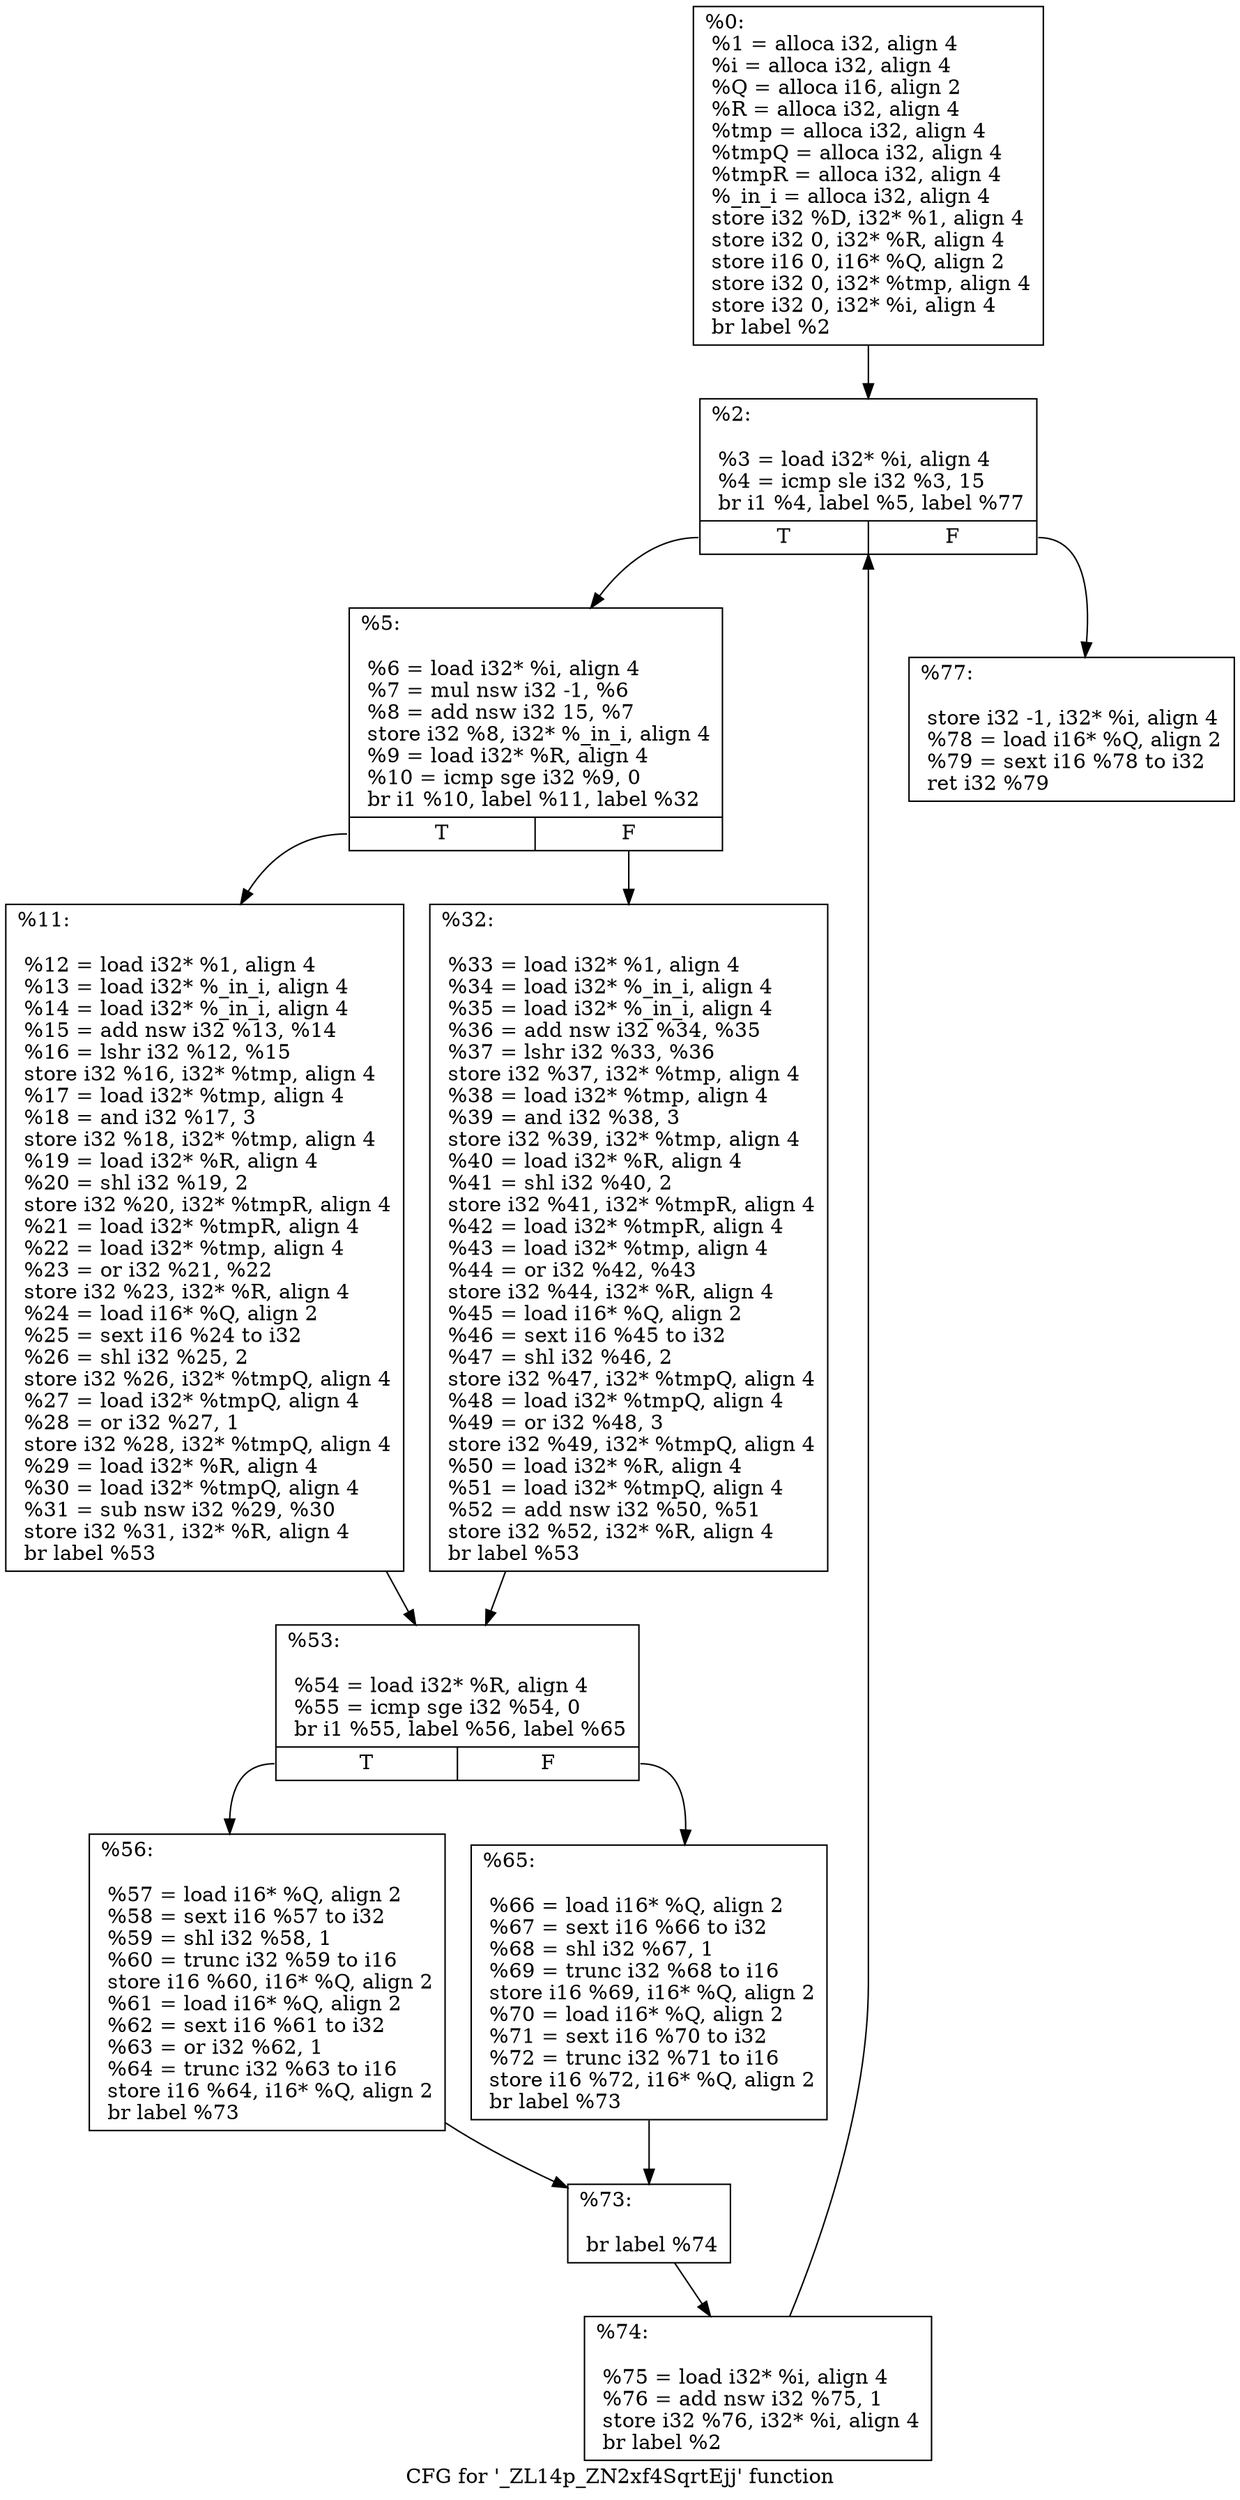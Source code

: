 digraph "CFG for '_ZL14p_ZN2xf4SqrtEjj' function" {
	label="CFG for '_ZL14p_ZN2xf4SqrtEjj' function";

	Node0x2d0ed00 [shape=record,label="{%0:\l  %1 = alloca i32, align 4\l  %i = alloca i32, align 4\l  %Q = alloca i16, align 2\l  %R = alloca i32, align 4\l  %tmp = alloca i32, align 4\l  %tmpQ = alloca i32, align 4\l  %tmpR = alloca i32, align 4\l  %_in_i = alloca i32, align 4\l  store i32 %D, i32* %1, align 4\l  store i32 0, i32* %R, align 4\l  store i16 0, i16* %Q, align 2\l  store i32 0, i32* %tmp, align 4\l  store i32 0, i32* %i, align 4\l  br label %2\l}"];
	Node0x2d0ed00 -> Node0x2d11420;
	Node0x2d11420 [shape=record,label="{%2:\l\l  %3 = load i32* %i, align 4\l  %4 = icmp sle i32 %3, 15\l  br i1 %4, label %5, label %77\l|{<s0>T|<s1>F}}"];
	Node0x2d11420:s0 -> Node0x2d11660;
	Node0x2d11420:s1 -> Node0x2d116c0;
	Node0x2d11660 [shape=record,label="{%5:\l\l  %6 = load i32* %i, align 4\l  %7 = mul nsw i32 -1, %6\l  %8 = add nsw i32 15, %7\l  store i32 %8, i32* %_in_i, align 4\l  %9 = load i32* %R, align 4\l  %10 = icmp sge i32 %9, 0\l  br i1 %10, label %11, label %32\l|{<s0>T|<s1>F}}"];
	Node0x2d11660:s0 -> Node0x2d11bf0;
	Node0x2d11660:s1 -> Node0x2d11c50;
	Node0x2d11bf0 [shape=record,label="{%11:\l\l  %12 = load i32* %1, align 4\l  %13 = load i32* %_in_i, align 4\l  %14 = load i32* %_in_i, align 4\l  %15 = add nsw i32 %13, %14\l  %16 = lshr i32 %12, %15\l  store i32 %16, i32* %tmp, align 4\l  %17 = load i32* %tmp, align 4\l  %18 = and i32 %17, 3\l  store i32 %18, i32* %tmp, align 4\l  %19 = load i32* %R, align 4\l  %20 = shl i32 %19, 2\l  store i32 %20, i32* %tmpR, align 4\l  %21 = load i32* %tmpR, align 4\l  %22 = load i32* %tmp, align 4\l  %23 = or i32 %21, %22\l  store i32 %23, i32* %R, align 4\l  %24 = load i16* %Q, align 2\l  %25 = sext i16 %24 to i32\l  %26 = shl i32 %25, 2\l  store i32 %26, i32* %tmpQ, align 4\l  %27 = load i32* %tmpQ, align 4\l  %28 = or i32 %27, 1\l  store i32 %28, i32* %tmpQ, align 4\l  %29 = load i32* %R, align 4\l  %30 = load i32* %tmpQ, align 4\l  %31 = sub nsw i32 %29, %30\l  store i32 %31, i32* %R, align 4\l  br label %53\l}"];
	Node0x2d11bf0 -> Node0x2d12b40;
	Node0x2d11c50 [shape=record,label="{%32:\l\l  %33 = load i32* %1, align 4\l  %34 = load i32* %_in_i, align 4\l  %35 = load i32* %_in_i, align 4\l  %36 = add nsw i32 %34, %35\l  %37 = lshr i32 %33, %36\l  store i32 %37, i32* %tmp, align 4\l  %38 = load i32* %tmp, align 4\l  %39 = and i32 %38, 3\l  store i32 %39, i32* %tmp, align 4\l  %40 = load i32* %R, align 4\l  %41 = shl i32 %40, 2\l  store i32 %41, i32* %tmpR, align 4\l  %42 = load i32* %tmpR, align 4\l  %43 = load i32* %tmp, align 4\l  %44 = or i32 %42, %43\l  store i32 %44, i32* %R, align 4\l  %45 = load i16* %Q, align 2\l  %46 = sext i16 %45 to i32\l  %47 = shl i32 %46, 2\l  store i32 %47, i32* %tmpQ, align 4\l  %48 = load i32* %tmpQ, align 4\l  %49 = or i32 %48, 3\l  store i32 %49, i32* %tmpQ, align 4\l  %50 = load i32* %R, align 4\l  %51 = load i32* %tmpQ, align 4\l  %52 = add nsw i32 %50, %51\l  store i32 %52, i32* %R, align 4\l  br label %53\l}"];
	Node0x2d11c50 -> Node0x2d12b40;
	Node0x2d12b40 [shape=record,label="{%53:\l\l  %54 = load i32* %R, align 4\l  %55 = icmp sge i32 %54, 0\l  br i1 %55, label %56, label %65\l|{<s0>T|<s1>F}}"];
	Node0x2d12b40:s0 -> Node0x2d13c20;
	Node0x2d12b40:s1 -> Node0x2d13c80;
	Node0x2d13c20 [shape=record,label="{%56:\l\l  %57 = load i16* %Q, align 2\l  %58 = sext i16 %57 to i32\l  %59 = shl i32 %58, 1\l  %60 = trunc i32 %59 to i16\l  store i16 %60, i16* %Q, align 2\l  %61 = load i16* %Q, align 2\l  %62 = sext i16 %61 to i32\l  %63 = or i32 %62, 1\l  %64 = trunc i32 %63 to i16\l  store i16 %64, i16* %Q, align 2\l  br label %73\l}"];
	Node0x2d13c20 -> Node0x2d142d0;
	Node0x2d13c80 [shape=record,label="{%65:\l\l  %66 = load i16* %Q, align 2\l  %67 = sext i16 %66 to i32\l  %68 = shl i32 %67, 1\l  %69 = trunc i32 %68 to i16\l  store i16 %69, i16* %Q, align 2\l  %70 = load i16* %Q, align 2\l  %71 = sext i16 %70 to i32\l  %72 = trunc i32 %71 to i16\l  store i16 %72, i16* %Q, align 2\l  br label %73\l}"];
	Node0x2d13c80 -> Node0x2d142d0;
	Node0x2d142d0 [shape=record,label="{%73:\l\l  br label %74\l}"];
	Node0x2d142d0 -> Node0x2d148e0;
	Node0x2d148e0 [shape=record,label="{%74:\l\l  %75 = load i32* %i, align 4\l  %76 = add nsw i32 %75, 1\l  store i32 %76, i32* %i, align 4\l  br label %2\l}"];
	Node0x2d148e0 -> Node0x2d11420;
	Node0x2d116c0 [shape=record,label="{%77:\l\l  store i32 -1, i32* %i, align 4\l  %78 = load i16* %Q, align 2\l  %79 = sext i16 %78 to i32\l  ret i32 %79\l}"];
}
